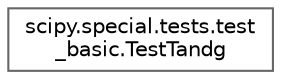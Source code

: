 digraph "Graphical Class Hierarchy"
{
 // LATEX_PDF_SIZE
  bgcolor="transparent";
  edge [fontname=Helvetica,fontsize=10,labelfontname=Helvetica,labelfontsize=10];
  node [fontname=Helvetica,fontsize=10,shape=box,height=0.2,width=0.4];
  rankdir="LR";
  Node0 [id="Node000000",label="scipy.special.tests.test\l_basic.TestTandg",height=0.2,width=0.4,color="grey40", fillcolor="white", style="filled",URL="$da/dde/classscipy_1_1special_1_1tests_1_1test__basic_1_1TestTandg.html",tooltip=" "];
}

